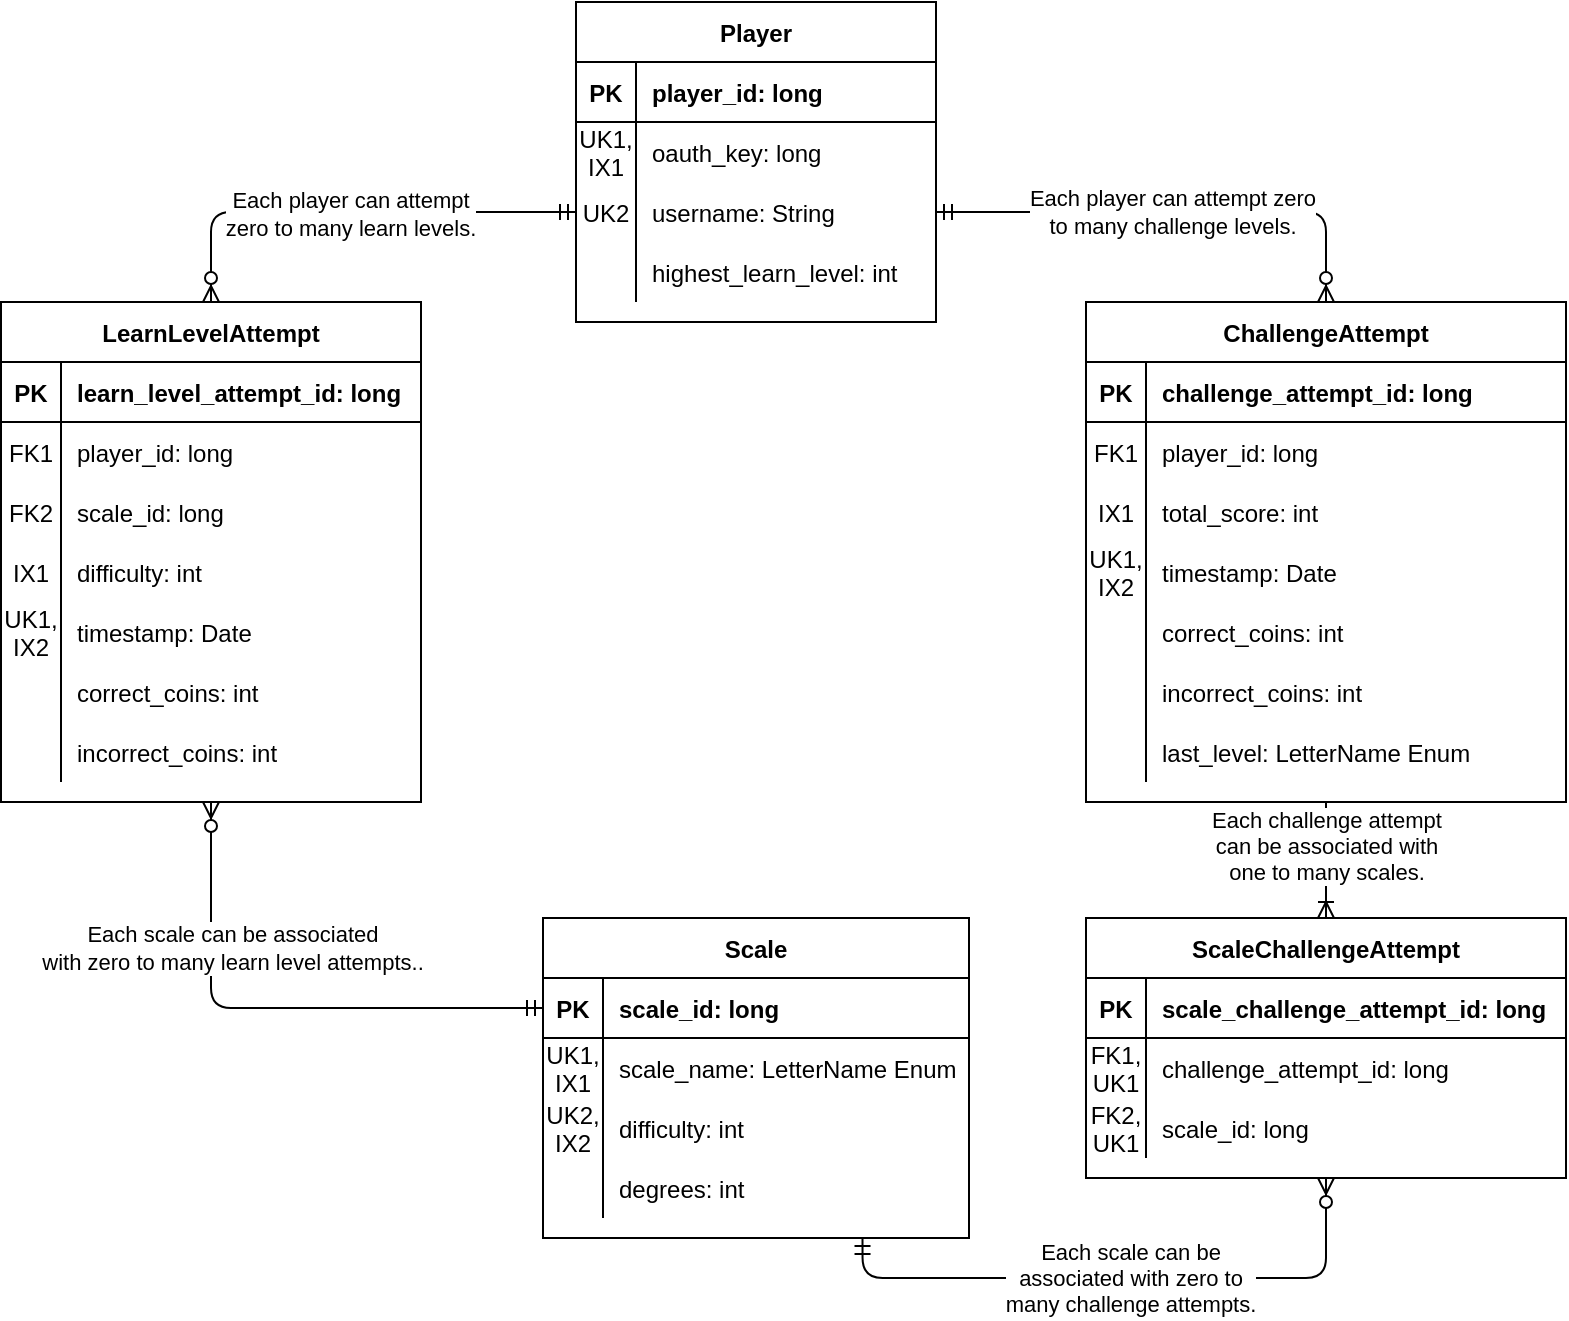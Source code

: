 <mxfile version="13.8.8" type="device"><diagram id="y6XbFG_M9Y-7GBnReEFG" name="Page-1"><mxGraphModel dx="460" dy="752" grid="1" gridSize="10" guides="1" tooltips="1" connect="1" arrows="1" fold="1" page="1" pageScale="1" pageWidth="850" pageHeight="1100" math="0" shadow="0"><root><mxCell id="0"/><mxCell id="1" parent="0"/><mxCell id="hmi5T3s5ByT9ax1-VFZU-14" style="edgeStyle=orthogonalEdgeStyle;orthogonalLoop=1;jettySize=auto;html=1;endArrow=ERmandOne;endFill=0;startArrow=ERzeroToMany;startFill=1;exitX=0.5;exitY=1;exitDx=0;exitDy=0;entryX=0;entryY=0.5;entryDx=0;entryDy=0;rounded=1;" parent="1" source="hZG6un-7amVZ1-x6t7ij-53" edge="1"><mxGeometry relative="1" as="geometry"><mxPoint x="236" y="444" as="sourcePoint"/><mxPoint x="305.5" y="563" as="targetPoint"/><Array as="points"><mxPoint x="140" y="563"/></Array></mxGeometry></mxCell><mxCell id="6rf3uVrP5iFz58JQuC41-3" value="Each scale can be associated&lt;br&gt;with zero to many learn level attempts.." style="edgeLabel;html=1;align=center;verticalAlign=middle;resizable=0;points=[];" parent="hmi5T3s5ByT9ax1-VFZU-14" vertex="1" connectable="0"><mxGeometry x="-0.234" y="12" relative="1" as="geometry"><mxPoint x="10.5" y="-18" as="offset"/></mxGeometry></mxCell><mxCell id="hmi5T3s5ByT9ax1-VFZU-49" style="edgeStyle=orthogonalEdgeStyle;rounded=1;orthogonalLoop=1;jettySize=auto;html=1;startArrow=ERoneToMany;startFill=0;endArrow=ERmandOne;endFill=0;entryX=0.5;entryY=1;entryDx=0;entryDy=0;exitX=0.5;exitY=0;exitDx=0;exitDy=0;" parent="1" source="hZG6un-7amVZ1-x6t7ij-119" target="hZG6un-7amVZ1-x6t7ij-72" edge="1"><mxGeometry relative="1" as="geometry"><mxPoint x="577" y="494" as="targetPoint"/><mxPoint x="667" y="538" as="sourcePoint"/></mxGeometry></mxCell><mxCell id="6rf3uVrP5iFz58JQuC41-5" value="Each challenge attempt&lt;br&gt;can be associated with &lt;br&gt;one to many scales." style="edgeLabel;html=1;align=center;verticalAlign=middle;resizable=0;points=[];" parent="hmi5T3s5ByT9ax1-VFZU-49" vertex="1" connectable="0"><mxGeometry x="-0.203" relative="1" as="geometry"><mxPoint y="-13" as="offset"/></mxGeometry></mxCell><mxCell id="hZG6un-7amVZ1-x6t7ij-147" style="edgeStyle=orthogonalEdgeStyle;orthogonalLoop=1;jettySize=auto;html=1;exitX=0.5;exitY=0;exitDx=0;exitDy=0;entryX=0;entryY=0.5;entryDx=0;entryDy=0;startArrow=ERzeroToMany;startFill=1;endArrow=ERmandOne;endFill=0;" parent="1" source="hZG6un-7amVZ1-x6t7ij-53" target="hZG6un-7amVZ1-x6t7ij-141" edge="1"><mxGeometry relative="1" as="geometry"/></mxCell><mxCell id="6rf3uVrP5iFz58JQuC41-1" value="Each player can attempt&lt;br&gt;zero to many learn levels." style="edgeLabel;html=1;align=center;verticalAlign=middle;resizable=0;points=[];" parent="hZG6un-7amVZ1-x6t7ij-147" vertex="1" connectable="0"><mxGeometry x="0.007" y="-1" relative="1" as="geometry"><mxPoint as="offset"/></mxGeometry></mxCell><mxCell id="hZG6un-7amVZ1-x6t7ij-119" value="ScaleChallengeAttempt" style="shape=table;startSize=30;container=1;collapsible=1;childLayout=tableLayout;fixedRows=1;rowLines=0;fontStyle=1;align=center;resizeLast=1;" parent="1" vertex="1"><mxGeometry x="577" y="518" width="240" height="130" as="geometry"/></mxCell><mxCell id="hZG6un-7amVZ1-x6t7ij-120" value="" style="shape=partialRectangle;collapsible=0;dropTarget=0;pointerEvents=0;fillColor=none;top=0;left=0;bottom=1;right=0;points=[[0,0.5],[1,0.5]];portConstraint=eastwest;" parent="hZG6un-7amVZ1-x6t7ij-119" vertex="1"><mxGeometry y="30" width="240" height="30" as="geometry"/></mxCell><mxCell id="hZG6un-7amVZ1-x6t7ij-121" value="PK" style="shape=partialRectangle;connectable=0;fillColor=none;top=0;left=0;bottom=0;right=0;fontStyle=1;overflow=hidden;" parent="hZG6un-7amVZ1-x6t7ij-120" vertex="1"><mxGeometry width="30" height="30" as="geometry"/></mxCell><mxCell id="hZG6un-7amVZ1-x6t7ij-122" value="scale_challenge_attempt_id: long" style="shape=partialRectangle;connectable=0;fillColor=none;top=0;left=0;bottom=0;right=0;align=left;spacingLeft=6;fontStyle=1;overflow=hidden;" parent="hZG6un-7amVZ1-x6t7ij-120" vertex="1"><mxGeometry x="30" width="210" height="30" as="geometry"/></mxCell><mxCell id="hZG6un-7amVZ1-x6t7ij-123" value="" style="shape=partialRectangle;collapsible=0;dropTarget=0;pointerEvents=0;fillColor=none;top=0;left=0;bottom=0;right=0;points=[[0,0.5],[1,0.5]];portConstraint=eastwest;" parent="hZG6un-7amVZ1-x6t7ij-119" vertex="1"><mxGeometry y="60" width="240" height="30" as="geometry"/></mxCell><mxCell id="hZG6un-7amVZ1-x6t7ij-124" value="FK1,&#10;UK1" style="shape=partialRectangle;connectable=0;fillColor=none;top=0;left=0;bottom=0;right=0;editable=1;overflow=hidden;" parent="hZG6un-7amVZ1-x6t7ij-123" vertex="1"><mxGeometry width="30" height="30" as="geometry"/></mxCell><mxCell id="hZG6un-7amVZ1-x6t7ij-125" value="challenge_attempt_id: long" style="shape=partialRectangle;connectable=0;fillColor=none;top=0;left=0;bottom=0;right=0;align=left;spacingLeft=6;overflow=hidden;fontStyle=0" parent="hZG6un-7amVZ1-x6t7ij-123" vertex="1"><mxGeometry x="30" width="210" height="30" as="geometry"/></mxCell><mxCell id="hZG6un-7amVZ1-x6t7ij-126" value="" style="shape=partialRectangle;collapsible=0;dropTarget=0;pointerEvents=0;fillColor=none;top=0;left=0;bottom=0;right=0;points=[[0,0.5],[1,0.5]];portConstraint=eastwest;" parent="hZG6un-7amVZ1-x6t7ij-119" vertex="1"><mxGeometry y="90" width="240" height="30" as="geometry"/></mxCell><mxCell id="hZG6un-7amVZ1-x6t7ij-127" value="FK2,&#10;UK1" style="shape=partialRectangle;connectable=0;fillColor=none;top=0;left=0;bottom=0;right=0;editable=1;overflow=hidden;" parent="hZG6un-7amVZ1-x6t7ij-126" vertex="1"><mxGeometry width="30" height="30" as="geometry"/></mxCell><mxCell id="hZG6un-7amVZ1-x6t7ij-128" value="scale_id: long" style="shape=partialRectangle;connectable=0;fillColor=none;top=0;left=0;bottom=0;right=0;align=left;spacingLeft=6;overflow=hidden;" parent="hZG6un-7amVZ1-x6t7ij-126" vertex="1"><mxGeometry x="30" width="210" height="30" as="geometry"/></mxCell><mxCell id="hZG6un-7amVZ1-x6t7ij-133" style="orthogonalLoop=1;jettySize=auto;html=1;exitX=0.75;exitY=1;exitDx=0;exitDy=0;entryX=0.5;entryY=1;entryDx=0;entryDy=0;startArrow=ERmandOne;startFill=0;endArrow=ERzeroToMany;endFill=1;edgeStyle=orthogonalEdgeStyle;" parent="1" source="hZG6un-7amVZ1-x6t7ij-2" target="hZG6un-7amVZ1-x6t7ij-119" edge="1"><mxGeometry relative="1" as="geometry"/></mxCell><mxCell id="6rf3uVrP5iFz58JQuC41-6" value="Each scale can be &lt;br&gt;associated with zero to &lt;br&gt;many challenge attempts." style="edgeLabel;html=1;align=center;verticalAlign=middle;resizable=0;points=[];" parent="hZG6un-7amVZ1-x6t7ij-133" vertex="1" connectable="0"><mxGeometry x="0.17" y="30" relative="1" as="geometry"><mxPoint x="-23.5" y="30" as="offset"/></mxGeometry></mxCell><mxCell id="hZG6un-7amVZ1-x6t7ij-148" style="edgeStyle=orthogonalEdgeStyle;orthogonalLoop=1;jettySize=auto;html=1;exitX=1;exitY=0.5;exitDx=0;exitDy=0;entryX=0.5;entryY=0;entryDx=0;entryDy=0;startArrow=ERmandOne;startFill=0;endArrow=ERzeroToMany;endFill=1;" parent="1" source="hZG6un-7amVZ1-x6t7ij-141" target="hZG6un-7amVZ1-x6t7ij-72" edge="1"><mxGeometry relative="1" as="geometry"><mxPoint x="502" y="193" as="sourcePoint"/><mxPoint x="685" y="267.09" as="targetPoint"/></mxGeometry></mxCell><mxCell id="6rf3uVrP5iFz58JQuC41-4" value="Each player can attempt zero&lt;br&gt;to many challenge levels." style="edgeLabel;html=1;align=center;verticalAlign=middle;resizable=0;points=[];" parent="hZG6un-7amVZ1-x6t7ij-148" vertex="1" connectable="0"><mxGeometry x="0.442" y="-1" relative="1" as="geometry"><mxPoint x="-55" y="-1" as="offset"/></mxGeometry></mxCell><mxCell id="hZG6un-7amVZ1-x6t7ij-2" value="Scale" style="shape=table;startSize=30;container=1;collapsible=1;childLayout=tableLayout;fixedRows=1;rowLines=0;fontStyle=1;align=center;resizeLast=1;" parent="1" vertex="1"><mxGeometry x="305.5" y="518" width="213" height="160" as="geometry"/></mxCell><mxCell id="hZG6un-7amVZ1-x6t7ij-3" value="" style="shape=partialRectangle;collapsible=0;dropTarget=0;pointerEvents=0;fillColor=none;top=0;left=0;bottom=1;right=0;points=[[0,0.5],[1,0.5]];portConstraint=eastwest;" parent="hZG6un-7amVZ1-x6t7ij-2" vertex="1"><mxGeometry y="30" width="213" height="30" as="geometry"/></mxCell><mxCell id="hZG6un-7amVZ1-x6t7ij-4" value="PK" style="shape=partialRectangle;connectable=0;fillColor=none;top=0;left=0;bottom=0;right=0;fontStyle=1;overflow=hidden;" parent="hZG6un-7amVZ1-x6t7ij-3" vertex="1"><mxGeometry width="30" height="30" as="geometry"/></mxCell><mxCell id="hZG6un-7amVZ1-x6t7ij-5" value="scale_id: long" style="shape=partialRectangle;connectable=0;fillColor=none;top=0;left=0;bottom=0;right=0;align=left;spacingLeft=6;fontStyle=1;overflow=hidden;" parent="hZG6un-7amVZ1-x6t7ij-3" vertex="1"><mxGeometry x="30" width="183" height="30" as="geometry"/></mxCell><mxCell id="hZG6un-7amVZ1-x6t7ij-6" value="" style="shape=partialRectangle;collapsible=0;dropTarget=0;pointerEvents=0;fillColor=none;top=0;left=0;bottom=0;right=0;points=[[0,0.5],[1,0.5]];portConstraint=eastwest;" parent="hZG6un-7amVZ1-x6t7ij-2" vertex="1"><mxGeometry y="60" width="213" height="30" as="geometry"/></mxCell><mxCell id="hZG6un-7amVZ1-x6t7ij-7" value="UK1,&#10;IX1" style="shape=partialRectangle;connectable=0;fillColor=none;top=0;left=0;bottom=0;right=0;editable=1;overflow=hidden;" parent="hZG6un-7amVZ1-x6t7ij-6" vertex="1"><mxGeometry width="30" height="30" as="geometry"/></mxCell><mxCell id="hZG6un-7amVZ1-x6t7ij-8" value="scale_name: LetterName Enum" style="shape=partialRectangle;connectable=0;fillColor=none;top=0;left=0;bottom=0;right=0;align=left;spacingLeft=6;overflow=hidden;" parent="hZG6un-7amVZ1-x6t7ij-6" vertex="1"><mxGeometry x="30" width="183" height="30" as="geometry"/></mxCell><mxCell id="hZG6un-7amVZ1-x6t7ij-9" value="" style="shape=partialRectangle;collapsible=0;dropTarget=0;pointerEvents=0;fillColor=none;top=0;left=0;bottom=0;right=0;points=[[0,0.5],[1,0.5]];portConstraint=eastwest;" parent="hZG6un-7amVZ1-x6t7ij-2" vertex="1"><mxGeometry y="90" width="213" height="30" as="geometry"/></mxCell><mxCell id="hZG6un-7amVZ1-x6t7ij-10" value="UK2,&#10;IX2" style="shape=partialRectangle;connectable=0;fillColor=none;top=0;left=0;bottom=0;right=0;editable=1;overflow=hidden;" parent="hZG6un-7amVZ1-x6t7ij-9" vertex="1"><mxGeometry width="30" height="30" as="geometry"/></mxCell><mxCell id="hZG6un-7amVZ1-x6t7ij-11" value="difficulty: int" style="shape=partialRectangle;connectable=0;fillColor=none;top=0;left=0;bottom=0;right=0;align=left;spacingLeft=6;overflow=hidden;" parent="hZG6un-7amVZ1-x6t7ij-9" vertex="1"><mxGeometry x="30" width="183" height="30" as="geometry"/></mxCell><mxCell id="hZG6un-7amVZ1-x6t7ij-12" value="" style="shape=partialRectangle;collapsible=0;dropTarget=0;pointerEvents=0;fillColor=none;top=0;left=0;bottom=0;right=0;points=[[0,0.5],[1,0.5]];portConstraint=eastwest;" parent="hZG6un-7amVZ1-x6t7ij-2" vertex="1"><mxGeometry y="120" width="213" height="30" as="geometry"/></mxCell><mxCell id="hZG6un-7amVZ1-x6t7ij-13" value="" style="shape=partialRectangle;connectable=0;fillColor=none;top=0;left=0;bottom=0;right=0;editable=1;overflow=hidden;" parent="hZG6un-7amVZ1-x6t7ij-12" vertex="1"><mxGeometry width="30" height="30" as="geometry"/></mxCell><mxCell id="hZG6un-7amVZ1-x6t7ij-14" value="degrees: int" style="shape=partialRectangle;connectable=0;fillColor=none;top=0;left=0;bottom=0;right=0;align=left;spacingLeft=6;overflow=hidden;" parent="hZG6un-7amVZ1-x6t7ij-12" vertex="1"><mxGeometry x="30" width="183" height="30" as="geometry"/></mxCell><mxCell id="hZG6un-7amVZ1-x6t7ij-53" value="LearnLevelAttempt" style="shape=table;startSize=30;container=1;collapsible=1;childLayout=tableLayout;fixedRows=1;rowLines=0;fontStyle=1;align=center;resizeLast=1;" parent="1" vertex="1"><mxGeometry x="34.5" y="210" width="210" height="250" as="geometry"/></mxCell><mxCell id="hZG6un-7amVZ1-x6t7ij-54" value="" style="shape=partialRectangle;collapsible=0;dropTarget=0;pointerEvents=0;fillColor=none;top=0;left=0;bottom=1;right=0;points=[[0,0.5],[1,0.5]];portConstraint=eastwest;" parent="hZG6un-7amVZ1-x6t7ij-53" vertex="1"><mxGeometry y="30" width="210" height="30" as="geometry"/></mxCell><mxCell id="hZG6un-7amVZ1-x6t7ij-55" value="PK" style="shape=partialRectangle;connectable=0;fillColor=none;top=0;left=0;bottom=0;right=0;fontStyle=1;overflow=hidden;" parent="hZG6un-7amVZ1-x6t7ij-54" vertex="1"><mxGeometry width="30" height="30" as="geometry"/></mxCell><mxCell id="hZG6un-7amVZ1-x6t7ij-56" value="learn_level_attempt_id: long" style="shape=partialRectangle;connectable=0;fillColor=none;top=0;left=0;bottom=0;right=0;align=left;spacingLeft=6;fontStyle=1;overflow=hidden;" parent="hZG6un-7amVZ1-x6t7ij-54" vertex="1"><mxGeometry x="30" width="180" height="30" as="geometry"/></mxCell><mxCell id="hZG6un-7amVZ1-x6t7ij-57" value="" style="shape=partialRectangle;collapsible=0;dropTarget=0;pointerEvents=0;fillColor=none;top=0;left=0;bottom=0;right=0;points=[[0,0.5],[1,0.5]];portConstraint=eastwest;" parent="hZG6un-7amVZ1-x6t7ij-53" vertex="1"><mxGeometry y="60" width="210" height="30" as="geometry"/></mxCell><mxCell id="hZG6un-7amVZ1-x6t7ij-58" value="FK1" style="shape=partialRectangle;connectable=0;fillColor=none;top=0;left=0;bottom=0;right=0;editable=1;overflow=hidden;" parent="hZG6un-7amVZ1-x6t7ij-57" vertex="1"><mxGeometry width="30" height="30" as="geometry"/></mxCell><mxCell id="hZG6un-7amVZ1-x6t7ij-59" value="player_id: long" style="shape=partialRectangle;connectable=0;fillColor=none;top=0;left=0;bottom=0;right=0;align=left;spacingLeft=6;overflow=hidden;" parent="hZG6un-7amVZ1-x6t7ij-57" vertex="1"><mxGeometry x="30" width="180" height="30" as="geometry"/></mxCell><mxCell id="hZG6un-7amVZ1-x6t7ij-155" value="" style="shape=partialRectangle;collapsible=0;dropTarget=0;pointerEvents=0;fillColor=none;top=0;left=0;bottom=0;right=0;points=[[0,0.5],[1,0.5]];portConstraint=eastwest;" parent="hZG6un-7amVZ1-x6t7ij-53" vertex="1"><mxGeometry y="90" width="210" height="30" as="geometry"/></mxCell><mxCell id="hZG6un-7amVZ1-x6t7ij-156" value="FK2" style="shape=partialRectangle;connectable=0;fillColor=none;top=0;left=0;bottom=0;right=0;editable=1;overflow=hidden;" parent="hZG6un-7amVZ1-x6t7ij-155" vertex="1"><mxGeometry width="30" height="30" as="geometry"/></mxCell><mxCell id="hZG6un-7amVZ1-x6t7ij-157" value="scale_id: long" style="shape=partialRectangle;connectable=0;fillColor=none;top=0;left=0;bottom=0;right=0;align=left;spacingLeft=6;overflow=hidden;" parent="hZG6un-7amVZ1-x6t7ij-155" vertex="1"><mxGeometry x="30" width="180" height="30" as="geometry"/></mxCell><mxCell id="hZG6un-7amVZ1-x6t7ij-152" value="" style="shape=partialRectangle;collapsible=0;dropTarget=0;pointerEvents=0;fillColor=none;top=0;left=0;bottom=0;right=0;points=[[0,0.5],[1,0.5]];portConstraint=eastwest;" parent="hZG6un-7amVZ1-x6t7ij-53" vertex="1"><mxGeometry y="120" width="210" height="30" as="geometry"/></mxCell><mxCell id="hZG6un-7amVZ1-x6t7ij-153" value="IX1" style="shape=partialRectangle;connectable=0;fillColor=none;top=0;left=0;bottom=0;right=0;editable=1;overflow=hidden;" parent="hZG6un-7amVZ1-x6t7ij-152" vertex="1"><mxGeometry width="30" height="30" as="geometry"/></mxCell><mxCell id="hZG6un-7amVZ1-x6t7ij-154" value="difficulty: int" style="shape=partialRectangle;connectable=0;fillColor=none;top=0;left=0;bottom=0;right=0;align=left;spacingLeft=6;overflow=hidden;" parent="hZG6un-7amVZ1-x6t7ij-152" vertex="1"><mxGeometry x="30" width="180" height="30" as="geometry"/></mxCell><mxCell id="hZG6un-7amVZ1-x6t7ij-63" value="" style="shape=partialRectangle;collapsible=0;dropTarget=0;pointerEvents=0;fillColor=none;top=0;left=0;bottom=0;right=0;points=[[0,0.5],[1,0.5]];portConstraint=eastwest;" parent="hZG6un-7amVZ1-x6t7ij-53" vertex="1"><mxGeometry y="150" width="210" height="30" as="geometry"/></mxCell><mxCell id="hZG6un-7amVZ1-x6t7ij-64" value="UK1,&#10;IX2" style="shape=partialRectangle;connectable=0;fillColor=none;top=0;left=0;bottom=0;right=0;editable=1;overflow=hidden;" parent="hZG6un-7amVZ1-x6t7ij-63" vertex="1"><mxGeometry width="30" height="30" as="geometry"/></mxCell><mxCell id="hZG6un-7amVZ1-x6t7ij-65" value="timestamp: Date" style="shape=partialRectangle;connectable=0;fillColor=none;top=0;left=0;bottom=0;right=0;align=left;spacingLeft=6;overflow=hidden;" parent="hZG6un-7amVZ1-x6t7ij-63" vertex="1"><mxGeometry x="30" width="180" height="30" as="geometry"/></mxCell><mxCell id="hZG6un-7amVZ1-x6t7ij-66" value="" style="shape=partialRectangle;collapsible=0;dropTarget=0;pointerEvents=0;fillColor=none;top=0;left=0;bottom=0;right=0;points=[[0,0.5],[1,0.5]];portConstraint=eastwest;" parent="hZG6un-7amVZ1-x6t7ij-53" vertex="1"><mxGeometry y="180" width="210" height="30" as="geometry"/></mxCell><mxCell id="hZG6un-7amVZ1-x6t7ij-67" value="" style="shape=partialRectangle;connectable=0;fillColor=none;top=0;left=0;bottom=0;right=0;editable=1;overflow=hidden;" parent="hZG6un-7amVZ1-x6t7ij-66" vertex="1"><mxGeometry width="30" height="30" as="geometry"/></mxCell><mxCell id="hZG6un-7amVZ1-x6t7ij-68" value="correct_coins: int" style="shape=partialRectangle;connectable=0;fillColor=none;top=0;left=0;bottom=0;right=0;align=left;spacingLeft=6;overflow=hidden;" parent="hZG6un-7amVZ1-x6t7ij-66" vertex="1"><mxGeometry x="30" width="180" height="30" as="geometry"/></mxCell><mxCell id="hZG6un-7amVZ1-x6t7ij-69" value="" style="shape=partialRectangle;collapsible=0;dropTarget=0;pointerEvents=0;fillColor=none;top=0;left=0;bottom=0;right=0;points=[[0,0.5],[1,0.5]];portConstraint=eastwest;" parent="hZG6un-7amVZ1-x6t7ij-53" vertex="1"><mxGeometry y="210" width="210" height="30" as="geometry"/></mxCell><mxCell id="hZG6un-7amVZ1-x6t7ij-70" value="" style="shape=partialRectangle;connectable=0;fillColor=none;top=0;left=0;bottom=0;right=0;editable=1;overflow=hidden;" parent="hZG6un-7amVZ1-x6t7ij-69" vertex="1"><mxGeometry width="30" height="30" as="geometry"/></mxCell><mxCell id="hZG6un-7amVZ1-x6t7ij-71" value="incorrect_coins: int" style="shape=partialRectangle;connectable=0;fillColor=none;top=0;left=0;bottom=0;right=0;align=left;spacingLeft=6;overflow=hidden;" parent="hZG6un-7amVZ1-x6t7ij-69" vertex="1"><mxGeometry x="30" width="180" height="30" as="geometry"/></mxCell><mxCell id="hZG6un-7amVZ1-x6t7ij-134" value="Player" style="shape=table;startSize=30;container=1;collapsible=1;childLayout=tableLayout;fixedRows=1;rowLines=0;fontStyle=1;align=center;resizeLast=1;" parent="1" vertex="1"><mxGeometry x="322" y="60" width="180" height="160" as="geometry"/></mxCell><mxCell id="hZG6un-7amVZ1-x6t7ij-135" value="" style="shape=partialRectangle;collapsible=0;dropTarget=0;pointerEvents=0;fillColor=none;top=0;left=0;bottom=1;right=0;points=[[0,0.5],[1,0.5]];portConstraint=eastwest;" parent="hZG6un-7amVZ1-x6t7ij-134" vertex="1"><mxGeometry y="30" width="180" height="30" as="geometry"/></mxCell><mxCell id="hZG6un-7amVZ1-x6t7ij-136" value="PK" style="shape=partialRectangle;connectable=0;fillColor=none;top=0;left=0;bottom=0;right=0;fontStyle=1;overflow=hidden;" parent="hZG6un-7amVZ1-x6t7ij-135" vertex="1"><mxGeometry width="30" height="30" as="geometry"/></mxCell><mxCell id="hZG6un-7amVZ1-x6t7ij-137" value="player_id: long" style="shape=partialRectangle;connectable=0;fillColor=none;top=0;left=0;bottom=0;right=0;align=left;spacingLeft=6;fontStyle=1;overflow=hidden;" parent="hZG6un-7amVZ1-x6t7ij-135" vertex="1"><mxGeometry x="30" width="150" height="30" as="geometry"/></mxCell><mxCell id="hZG6un-7amVZ1-x6t7ij-138" value="" style="shape=partialRectangle;collapsible=0;dropTarget=0;pointerEvents=0;fillColor=none;top=0;left=0;bottom=0;right=0;points=[[0,0.5],[1,0.5]];portConstraint=eastwest;" parent="hZG6un-7amVZ1-x6t7ij-134" vertex="1"><mxGeometry y="60" width="180" height="30" as="geometry"/></mxCell><mxCell id="hZG6un-7amVZ1-x6t7ij-139" value="UK1,&#10;IX1" style="shape=partialRectangle;connectable=0;fillColor=none;top=0;left=0;bottom=0;right=0;editable=1;overflow=hidden;" parent="hZG6un-7amVZ1-x6t7ij-138" vertex="1"><mxGeometry width="30" height="30" as="geometry"/></mxCell><mxCell id="hZG6un-7amVZ1-x6t7ij-140" value="oauth_key: long" style="shape=partialRectangle;connectable=0;fillColor=none;top=0;left=0;bottom=0;right=0;align=left;spacingLeft=6;overflow=hidden;" parent="hZG6un-7amVZ1-x6t7ij-138" vertex="1"><mxGeometry x="30" width="150" height="30" as="geometry"/></mxCell><mxCell id="hZG6un-7amVZ1-x6t7ij-141" value="" style="shape=partialRectangle;collapsible=0;dropTarget=0;pointerEvents=0;fillColor=none;top=0;left=0;bottom=0;right=0;points=[[0,0.5],[1,0.5]];portConstraint=eastwest;" parent="hZG6un-7amVZ1-x6t7ij-134" vertex="1"><mxGeometry y="90" width="180" height="30" as="geometry"/></mxCell><mxCell id="hZG6un-7amVZ1-x6t7ij-142" value="UK2" style="shape=partialRectangle;connectable=0;fillColor=none;top=0;left=0;bottom=0;right=0;editable=1;overflow=hidden;" parent="hZG6un-7amVZ1-x6t7ij-141" vertex="1"><mxGeometry width="30" height="30" as="geometry"/></mxCell><mxCell id="hZG6un-7amVZ1-x6t7ij-143" value="username: String" style="shape=partialRectangle;connectable=0;fillColor=none;top=0;left=0;bottom=0;right=0;align=left;spacingLeft=6;overflow=hidden;" parent="hZG6un-7amVZ1-x6t7ij-141" vertex="1"><mxGeometry x="30" width="150" height="30" as="geometry"/></mxCell><mxCell id="hZG6un-7amVZ1-x6t7ij-144" value="" style="shape=partialRectangle;collapsible=0;dropTarget=0;pointerEvents=0;fillColor=none;top=0;left=0;bottom=0;right=0;points=[[0,0.5],[1,0.5]];portConstraint=eastwest;" parent="hZG6un-7amVZ1-x6t7ij-134" vertex="1"><mxGeometry y="120" width="180" height="30" as="geometry"/></mxCell><mxCell id="hZG6un-7amVZ1-x6t7ij-145" value="" style="shape=partialRectangle;connectable=0;fillColor=none;top=0;left=0;bottom=0;right=0;editable=1;overflow=hidden;" parent="hZG6un-7amVZ1-x6t7ij-144" vertex="1"><mxGeometry width="30" height="30" as="geometry"/></mxCell><mxCell id="hZG6un-7amVZ1-x6t7ij-146" value="highest_learn_level: int" style="shape=partialRectangle;connectable=0;fillColor=none;top=0;left=0;bottom=0;right=0;align=left;spacingLeft=6;overflow=hidden;" parent="hZG6un-7amVZ1-x6t7ij-144" vertex="1"><mxGeometry x="30" width="150" height="30" as="geometry"/></mxCell><mxCell id="hZG6un-7amVZ1-x6t7ij-72" value="ChallengeAttempt" style="shape=table;startSize=30;container=1;collapsible=1;childLayout=tableLayout;fixedRows=1;rowLines=0;fontStyle=1;align=center;resizeLast=1;" parent="1" vertex="1"><mxGeometry x="577" y="210" width="240" height="250" as="geometry"/></mxCell><mxCell id="hZG6un-7amVZ1-x6t7ij-73" value="" style="shape=partialRectangle;collapsible=0;dropTarget=0;pointerEvents=0;fillColor=none;top=0;left=0;bottom=1;right=0;points=[[0,0.5],[1,0.5]];portConstraint=eastwest;" parent="hZG6un-7amVZ1-x6t7ij-72" vertex="1"><mxGeometry y="30" width="240" height="30" as="geometry"/></mxCell><mxCell id="hZG6un-7amVZ1-x6t7ij-74" value="PK" style="shape=partialRectangle;connectable=0;fillColor=none;top=0;left=0;bottom=0;right=0;fontStyle=1;overflow=hidden;" parent="hZG6un-7amVZ1-x6t7ij-73" vertex="1"><mxGeometry width="30" height="30" as="geometry"/></mxCell><mxCell id="hZG6un-7amVZ1-x6t7ij-75" value="challenge_attempt_id: long" style="shape=partialRectangle;connectable=0;fillColor=none;top=0;left=0;bottom=0;right=0;align=left;spacingLeft=6;fontStyle=1;overflow=hidden;" parent="hZG6un-7amVZ1-x6t7ij-73" vertex="1"><mxGeometry x="30" width="210" height="30" as="geometry"/></mxCell><mxCell id="hZG6un-7amVZ1-x6t7ij-76" value="" style="shape=partialRectangle;collapsible=0;dropTarget=0;pointerEvents=0;fillColor=none;top=0;left=0;bottom=0;right=0;points=[[0,0.5],[1,0.5]];portConstraint=eastwest;" parent="hZG6un-7amVZ1-x6t7ij-72" vertex="1"><mxGeometry y="60" width="240" height="30" as="geometry"/></mxCell><mxCell id="hZG6un-7amVZ1-x6t7ij-77" value="FK1" style="shape=partialRectangle;connectable=0;fillColor=none;top=0;left=0;bottom=0;right=0;editable=1;overflow=hidden;" parent="hZG6un-7amVZ1-x6t7ij-76" vertex="1"><mxGeometry width="30" height="30" as="geometry"/></mxCell><mxCell id="hZG6un-7amVZ1-x6t7ij-78" value="player_id: long" style="shape=partialRectangle;connectable=0;fillColor=none;top=0;left=0;bottom=0;right=0;align=left;spacingLeft=6;overflow=hidden;" parent="hZG6un-7amVZ1-x6t7ij-76" vertex="1"><mxGeometry x="30" width="210" height="30" as="geometry"/></mxCell><mxCell id="hZG6un-7amVZ1-x6t7ij-158" value="" style="shape=partialRectangle;collapsible=0;dropTarget=0;pointerEvents=0;fillColor=none;top=0;left=0;bottom=0;right=0;points=[[0,0.5],[1,0.5]];portConstraint=eastwest;" parent="hZG6un-7amVZ1-x6t7ij-72" vertex="1"><mxGeometry y="90" width="240" height="30" as="geometry"/></mxCell><mxCell id="hZG6un-7amVZ1-x6t7ij-159" value="IX1" style="shape=partialRectangle;connectable=0;fillColor=none;top=0;left=0;bottom=0;right=0;editable=1;overflow=hidden;" parent="hZG6un-7amVZ1-x6t7ij-158" vertex="1"><mxGeometry width="30" height="30" as="geometry"/></mxCell><mxCell id="hZG6un-7amVZ1-x6t7ij-160" value="total_score: int" style="shape=partialRectangle;connectable=0;fillColor=none;top=0;left=0;bottom=0;right=0;align=left;spacingLeft=6;overflow=hidden;" parent="hZG6un-7amVZ1-x6t7ij-158" vertex="1"><mxGeometry x="30" width="210" height="30" as="geometry"/></mxCell><mxCell id="hZG6un-7amVZ1-x6t7ij-79" value="" style="shape=partialRectangle;collapsible=0;dropTarget=0;pointerEvents=0;fillColor=none;top=0;left=0;bottom=0;right=0;points=[[0,0.5],[1,0.5]];portConstraint=eastwest;" parent="hZG6un-7amVZ1-x6t7ij-72" vertex="1"><mxGeometry y="120" width="240" height="30" as="geometry"/></mxCell><mxCell id="hZG6un-7amVZ1-x6t7ij-80" value="UK1,&#10;IX2" style="shape=partialRectangle;connectable=0;fillColor=none;top=0;left=0;bottom=0;right=0;editable=1;overflow=hidden;" parent="hZG6un-7amVZ1-x6t7ij-79" vertex="1"><mxGeometry width="30" height="30" as="geometry"/></mxCell><mxCell id="hZG6un-7amVZ1-x6t7ij-81" value="timestamp: Date" style="shape=partialRectangle;connectable=0;fillColor=none;top=0;left=0;bottom=0;right=0;align=left;spacingLeft=6;overflow=hidden;" parent="hZG6un-7amVZ1-x6t7ij-79" vertex="1"><mxGeometry x="30" width="210" height="30" as="geometry"/></mxCell><mxCell id="hZG6un-7amVZ1-x6t7ij-82" value="" style="shape=partialRectangle;collapsible=0;dropTarget=0;pointerEvents=0;fillColor=none;top=0;left=0;bottom=0;right=0;points=[[0,0.5],[1,0.5]];portConstraint=eastwest;" parent="hZG6un-7amVZ1-x6t7ij-72" vertex="1"><mxGeometry y="150" width="240" height="30" as="geometry"/></mxCell><mxCell id="hZG6un-7amVZ1-x6t7ij-83" value="" style="shape=partialRectangle;connectable=0;fillColor=none;top=0;left=0;bottom=0;right=0;editable=1;overflow=hidden;" parent="hZG6un-7amVZ1-x6t7ij-82" vertex="1"><mxGeometry width="30" height="30" as="geometry"/></mxCell><mxCell id="hZG6un-7amVZ1-x6t7ij-84" value="correct_coins: int" style="shape=partialRectangle;connectable=0;fillColor=none;top=0;left=0;bottom=0;right=0;align=left;spacingLeft=6;overflow=hidden;" parent="hZG6un-7amVZ1-x6t7ij-82" vertex="1"><mxGeometry x="30" width="210" height="30" as="geometry"/></mxCell><mxCell id="hZG6un-7amVZ1-x6t7ij-85" value="" style="shape=partialRectangle;collapsible=0;dropTarget=0;pointerEvents=0;fillColor=none;top=0;left=0;bottom=0;right=0;points=[[0,0.5],[1,0.5]];portConstraint=eastwest;" parent="hZG6un-7amVZ1-x6t7ij-72" vertex="1"><mxGeometry y="180" width="240" height="30" as="geometry"/></mxCell><mxCell id="hZG6un-7amVZ1-x6t7ij-86" value="" style="shape=partialRectangle;connectable=0;fillColor=none;top=0;left=0;bottom=0;right=0;editable=1;overflow=hidden;" parent="hZG6un-7amVZ1-x6t7ij-85" vertex="1"><mxGeometry width="30" height="30" as="geometry"/></mxCell><mxCell id="hZG6un-7amVZ1-x6t7ij-87" value="incorrect_coins: int" style="shape=partialRectangle;connectable=0;fillColor=none;top=0;left=0;bottom=0;right=0;align=left;spacingLeft=6;overflow=hidden;" parent="hZG6un-7amVZ1-x6t7ij-85" vertex="1"><mxGeometry x="30" width="210" height="30" as="geometry"/></mxCell><mxCell id="mthpsxpm2CRKVmHIIdFq-1" style="shape=partialRectangle;collapsible=0;dropTarget=0;pointerEvents=0;fillColor=none;top=0;left=0;bottom=0;right=0;points=[[0,0.5],[1,0.5]];portConstraint=eastwest;" vertex="1" parent="hZG6un-7amVZ1-x6t7ij-72"><mxGeometry y="210" width="240" height="30" as="geometry"/></mxCell><mxCell id="mthpsxpm2CRKVmHIIdFq-2" style="shape=partialRectangle;connectable=0;fillColor=none;top=0;left=0;bottom=0;right=0;editable=1;overflow=hidden;" vertex="1" parent="mthpsxpm2CRKVmHIIdFq-1"><mxGeometry width="30" height="30" as="geometry"/></mxCell><mxCell id="mthpsxpm2CRKVmHIIdFq-3" value="last_level: LetterName Enum" style="shape=partialRectangle;connectable=0;fillColor=none;top=0;left=0;bottom=0;right=0;align=left;spacingLeft=6;overflow=hidden;" vertex="1" parent="mthpsxpm2CRKVmHIIdFq-1"><mxGeometry x="30" width="210" height="30" as="geometry"/></mxCell></root></mxGraphModel></diagram></mxfile>